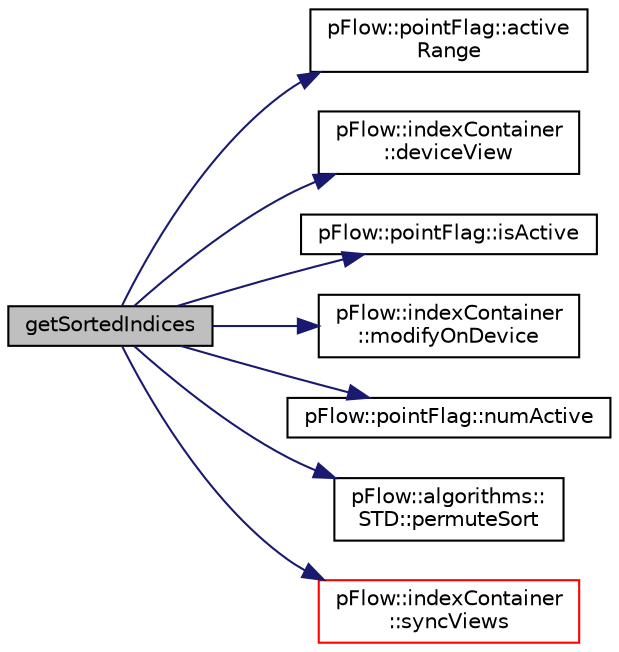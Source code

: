 digraph "getSortedIndices"
{
 // LATEX_PDF_SIZE
  edge [fontname="Helvetica",fontsize="10",labelfontname="Helvetica",labelfontsize="10"];
  node [fontname="Helvetica",fontsize="10",shape=record];
  rankdir="LR";
  Node1 [label="getSortedIndices",height=0.2,width=0.4,color="black", fillcolor="grey75", style="filled", fontcolor="black",tooltip=" "];
  Node1 -> Node2 [color="midnightblue",fontsize="10",style="solid",fontname="Helvetica"];
  Node2 [label="pFlow::pointFlag::active\lRange",height=0.2,width=0.4,color="black", fillcolor="white", style="filled",URL="$classpFlow_1_1pointFlag.html#a766f5bcd312f3e0ca10011181b05f318",tooltip=" "];
  Node1 -> Node3 [color="midnightblue",fontsize="10",style="solid",fontname="Helvetica"];
  Node3 [label="pFlow::indexContainer\l::deviceView",height=0.2,width=0.4,color="black", fillcolor="white", style="filled",URL="$classpFlow_1_1indexContainer.html#abe2bb54e3d8d44844edc05a46accd8d4",tooltip="Return Device view."];
  Node1 -> Node4 [color="midnightblue",fontsize="10",style="solid",fontname="Helvetica"];
  Node4 [label="pFlow::pointFlag::isActive",height=0.2,width=0.4,color="black", fillcolor="white", style="filled",URL="$classpFlow_1_1pointFlag.html#a94acbfb7f98df81351afd7683c33a400",tooltip=" "];
  Node1 -> Node5 [color="midnightblue",fontsize="10",style="solid",fontname="Helvetica"];
  Node5 [label="pFlow::indexContainer\l::modifyOnDevice",height=0.2,width=0.4,color="black", fillcolor="white", style="filled",URL="$classpFlow_1_1indexContainer.html#a62f30f38f9c1db8aa064dbe0db5c4728",tooltip="Mark device is modified."];
  Node1 -> Node6 [color="midnightblue",fontsize="10",style="solid",fontname="Helvetica"];
  Node6 [label="pFlow::pointFlag::numActive",height=0.2,width=0.4,color="black", fillcolor="white", style="filled",URL="$classpFlow_1_1pointFlag.html#adf977479a67f3fafb8eda6074d7a932d",tooltip=" "];
  Node1 -> Node7 [color="midnightblue",fontsize="10",style="solid",fontname="Helvetica"];
  Node7 [label="pFlow::algorithms::\lSTD::permuteSort",height=0.2,width=0.4,color="black", fillcolor="white", style="filled",URL="$namespacepFlow_1_1algorithms_1_1STD.html#af645f7face856614b2d5e1ff94b83960",tooltip=" "];
  Node1 -> Node8 [color="midnightblue",fontsize="10",style="solid",fontname="Helvetica"];
  Node8 [label="pFlow::indexContainer\l::syncViews",height=0.2,width=0.4,color="red", fillcolor="white", style="filled",URL="$classpFlow_1_1indexContainer.html#a795138dcd25e874d4ab7ed03ce7603b6",tooltip="synchronize views"];
}
